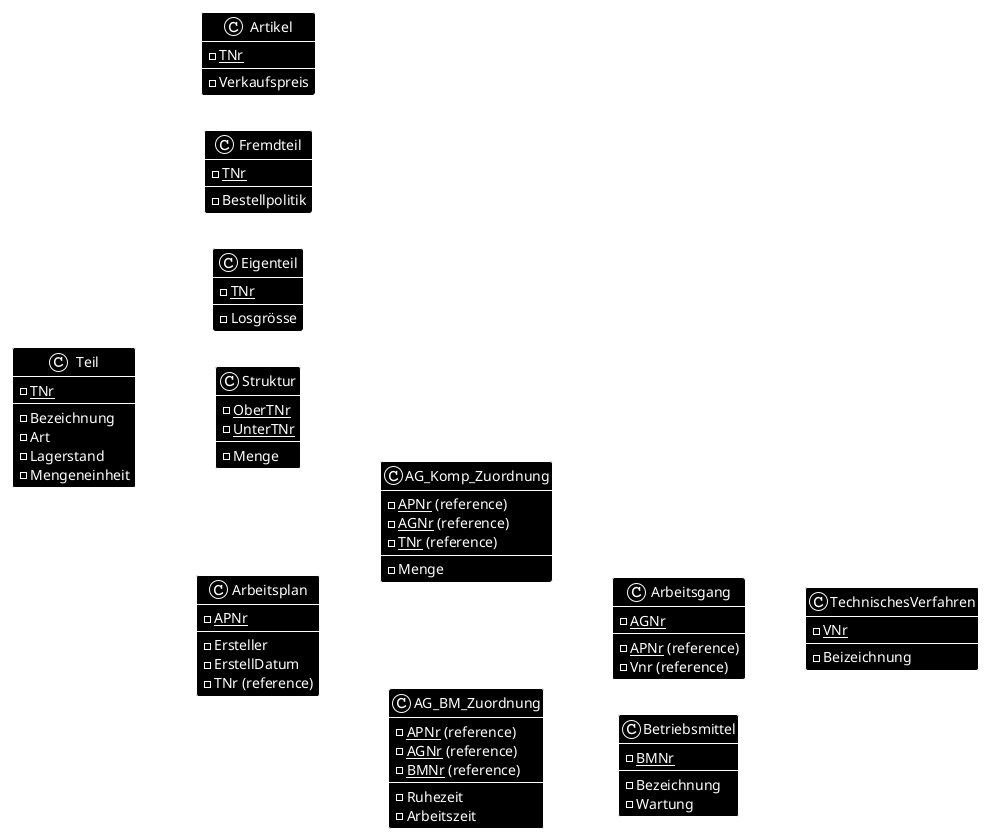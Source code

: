 @startuml

!theme plain

skinparam backgroundColor transparent
skinparam monochrome reverse

left to right direction

class Teil {
    - <u>TNr</u>
    ---
    - Bezeichnung
    - Art
    - Lagerstand
    - Mengeneinheit
}

class Artikel {
    - <u>TNr</u>
    ---
    - Verkaufspreis
}

class Fremdteil {
    - <u>TNr</u>
    ---
    - Bestellpolitik
}

class Eigenteil {
    - <u>TNr</u>
    ---
    - Losgrösse
}

class Struktur {
    - <u>OberTNr</u>
    - <u>UnterTNr</u>
    ---
    - Menge
}

class Arbeitsplan {
    - <u>APNr</u>
    ---
    - Ersteller
    - ErstellDatum
    - TNr (reference)
}

class Arbeitsgang {
    - <u>AGNr</u>
    ---
    - <u>APNr</u> (reference)
    - Vnr (reference)
}

class TechnischesVerfahren {
    - <u>VNr</u>
    ---
    - Beizeichnung
}

class Betriebsmittel {
    - <u>BMNr</u>
    ---
    - Bezeichnung
    - Wartung
}

class AG_BM_Zuordnung {
    - <u>APNr</u> (reference)
    - <u>AGNr</u> (reference)
    - <u>BMNr</u> (reference)
    ---
    - Ruhezeit
    - Arbeitszeit
}

class AG_Komp_Zuordnung {
    - <u>APNr</u> (reference)
    - <u>AGNr</u> (reference)
    - <u>TNr</u> (reference)
    ----
    - Menge
}

Teil "1"--"*" Eigenteil
Teil "1"--"*" Fremdteil
Teil "1"--"*" Artikel
Teil "2"--"*" Struktur
Teil "1"--"*" Arbeitsplan
Teil "1"--"*" AG_BM_Zuordnung
Teil "1"--"*" AG_Komp_Zuordnung

Arbeitsplan "1"--"*" Arbeitsgang
Arbeitsplan -- AG_Komp_Zuordnung
Arbeitsplan -- AG_BM_Zuordnung
AG_Komp_Zuordnung -- Arbeitsgang

AG_BM_Zuordnung "*"--"1" Betriebsmittel
AG_BM_Zuordnung  -- Arbeitsgang


Arbeitsgang "*"--"1" TechnischesVerfahren

@enduml